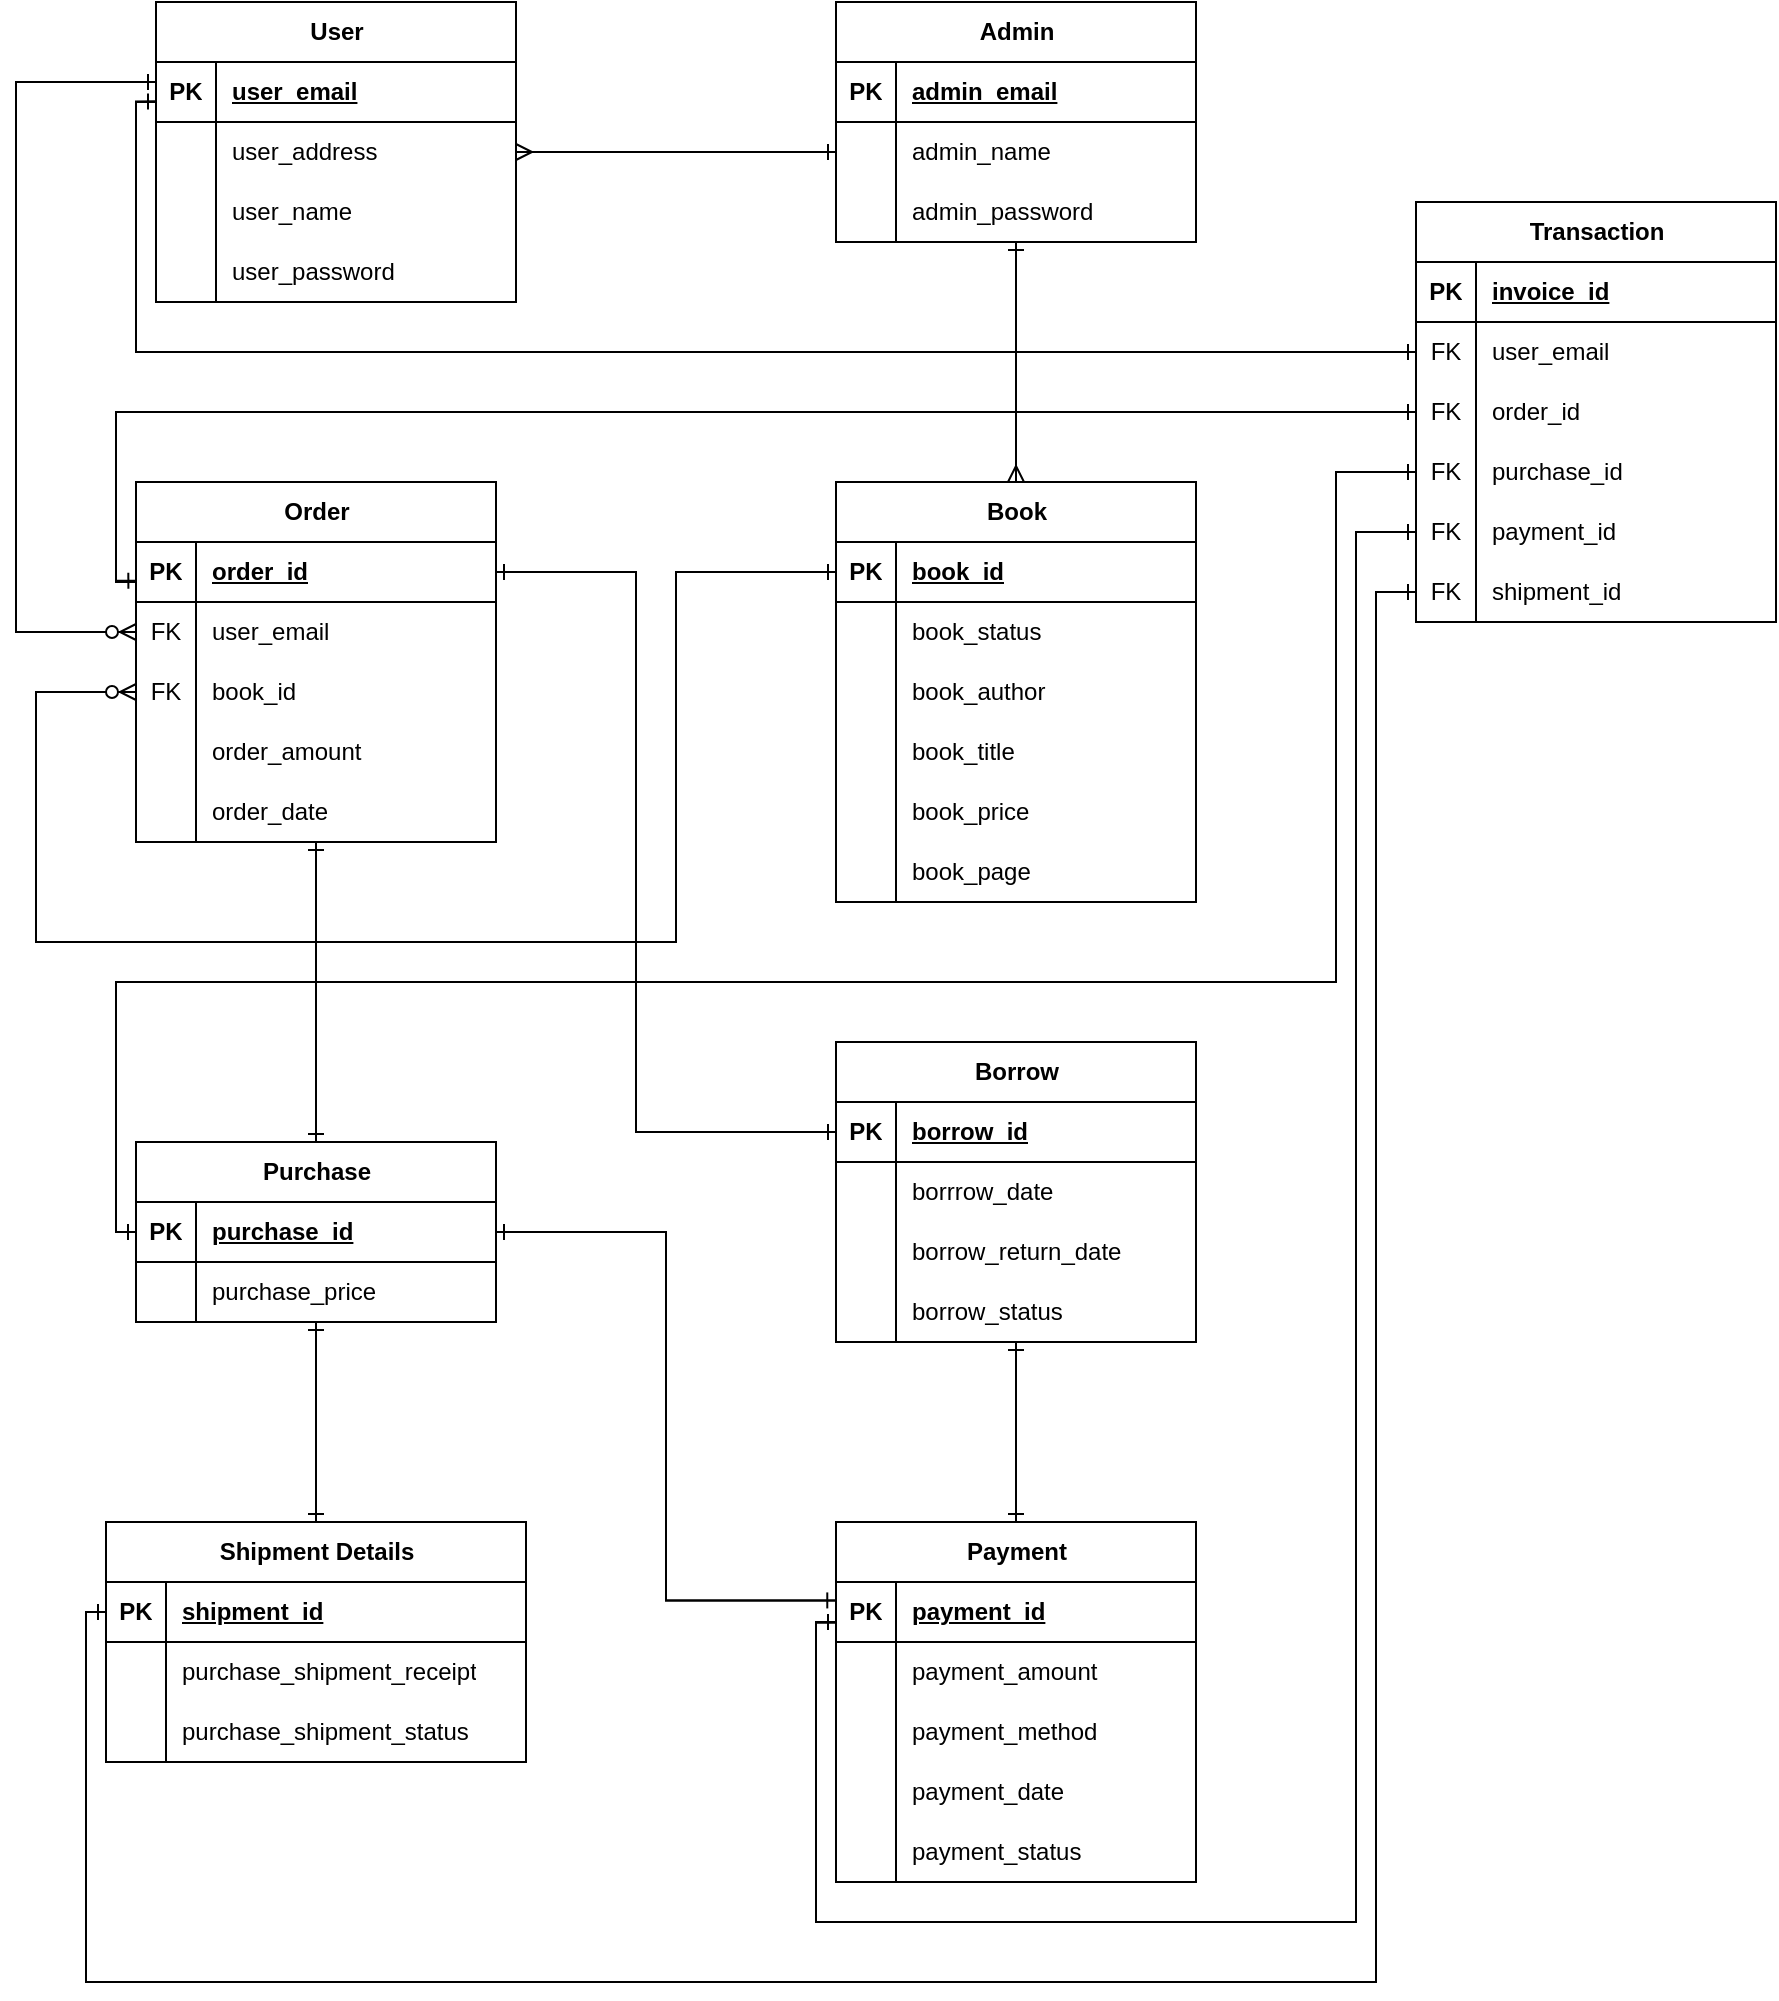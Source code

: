 <mxfile version="22.1.11" type="device">
  <diagram name="Page-1" id="1Ys3yh2zMrT36KSNalmh">
    <mxGraphModel dx="1436" dy="705" grid="1" gridSize="10" guides="1" tooltips="1" connect="1" arrows="1" fold="1" page="1" pageScale="1" pageWidth="850" pageHeight="1100" math="0" shadow="0">
      <root>
        <mxCell id="0" />
        <mxCell id="1" parent="0" />
        <mxCell id="0x90vAAncYY_ybUPlScQ-1" value="User" style="shape=table;startSize=30;container=1;collapsible=1;childLayout=tableLayout;fixedRows=1;rowLines=0;fontStyle=1;align=center;resizeLast=1;html=1;" parent="1" vertex="1">
          <mxGeometry x="180" y="40" width="180" height="150" as="geometry" />
        </mxCell>
        <mxCell id="0x90vAAncYY_ybUPlScQ-2" value="" style="shape=tableRow;horizontal=0;startSize=0;swimlaneHead=0;swimlaneBody=0;fillColor=none;collapsible=0;dropTarget=0;points=[[0,0.5],[1,0.5]];portConstraint=eastwest;top=0;left=0;right=0;bottom=1;" parent="0x90vAAncYY_ybUPlScQ-1" vertex="1">
          <mxGeometry y="30" width="180" height="30" as="geometry" />
        </mxCell>
        <mxCell id="0x90vAAncYY_ybUPlScQ-3" value="PK" style="shape=partialRectangle;connectable=0;fillColor=none;top=0;left=0;bottom=0;right=0;fontStyle=1;overflow=hidden;whiteSpace=wrap;html=1;" parent="0x90vAAncYY_ybUPlScQ-2" vertex="1">
          <mxGeometry width="30" height="30" as="geometry">
            <mxRectangle width="30" height="30" as="alternateBounds" />
          </mxGeometry>
        </mxCell>
        <mxCell id="0x90vAAncYY_ybUPlScQ-4" value="user_email" style="shape=partialRectangle;connectable=0;fillColor=none;top=0;left=0;bottom=0;right=0;align=left;spacingLeft=6;fontStyle=5;overflow=hidden;whiteSpace=wrap;html=1;" parent="0x90vAAncYY_ybUPlScQ-2" vertex="1">
          <mxGeometry x="30" width="150" height="30" as="geometry">
            <mxRectangle width="150" height="30" as="alternateBounds" />
          </mxGeometry>
        </mxCell>
        <mxCell id="0x90vAAncYY_ybUPlScQ-5" value="" style="shape=tableRow;horizontal=0;startSize=0;swimlaneHead=0;swimlaneBody=0;fillColor=none;collapsible=0;dropTarget=0;points=[[0,0.5],[1,0.5]];portConstraint=eastwest;top=0;left=0;right=0;bottom=0;" parent="0x90vAAncYY_ybUPlScQ-1" vertex="1">
          <mxGeometry y="60" width="180" height="30" as="geometry" />
        </mxCell>
        <mxCell id="0x90vAAncYY_ybUPlScQ-6" value="" style="shape=partialRectangle;connectable=0;fillColor=none;top=0;left=0;bottom=0;right=0;editable=1;overflow=hidden;whiteSpace=wrap;html=1;" parent="0x90vAAncYY_ybUPlScQ-5" vertex="1">
          <mxGeometry width="30" height="30" as="geometry">
            <mxRectangle width="30" height="30" as="alternateBounds" />
          </mxGeometry>
        </mxCell>
        <mxCell id="0x90vAAncYY_ybUPlScQ-7" value="user_address" style="shape=partialRectangle;connectable=0;fillColor=none;top=0;left=0;bottom=0;right=0;align=left;spacingLeft=6;overflow=hidden;whiteSpace=wrap;html=1;" parent="0x90vAAncYY_ybUPlScQ-5" vertex="1">
          <mxGeometry x="30" width="150" height="30" as="geometry">
            <mxRectangle width="150" height="30" as="alternateBounds" />
          </mxGeometry>
        </mxCell>
        <mxCell id="0x90vAAncYY_ybUPlScQ-8" value="" style="shape=tableRow;horizontal=0;startSize=0;swimlaneHead=0;swimlaneBody=0;fillColor=none;collapsible=0;dropTarget=0;points=[[0,0.5],[1,0.5]];portConstraint=eastwest;top=0;left=0;right=0;bottom=0;" parent="0x90vAAncYY_ybUPlScQ-1" vertex="1">
          <mxGeometry y="90" width="180" height="30" as="geometry" />
        </mxCell>
        <mxCell id="0x90vAAncYY_ybUPlScQ-9" value="" style="shape=partialRectangle;connectable=0;fillColor=none;top=0;left=0;bottom=0;right=0;editable=1;overflow=hidden;whiteSpace=wrap;html=1;" parent="0x90vAAncYY_ybUPlScQ-8" vertex="1">
          <mxGeometry width="30" height="30" as="geometry">
            <mxRectangle width="30" height="30" as="alternateBounds" />
          </mxGeometry>
        </mxCell>
        <mxCell id="0x90vAAncYY_ybUPlScQ-10" value="user_name" style="shape=partialRectangle;connectable=0;fillColor=none;top=0;left=0;bottom=0;right=0;align=left;spacingLeft=6;overflow=hidden;whiteSpace=wrap;html=1;" parent="0x90vAAncYY_ybUPlScQ-8" vertex="1">
          <mxGeometry x="30" width="150" height="30" as="geometry">
            <mxRectangle width="150" height="30" as="alternateBounds" />
          </mxGeometry>
        </mxCell>
        <mxCell id="0x90vAAncYY_ybUPlScQ-11" value="" style="shape=tableRow;horizontal=0;startSize=0;swimlaneHead=0;swimlaneBody=0;fillColor=none;collapsible=0;dropTarget=0;points=[[0,0.5],[1,0.5]];portConstraint=eastwest;top=0;left=0;right=0;bottom=0;" parent="0x90vAAncYY_ybUPlScQ-1" vertex="1">
          <mxGeometry y="120" width="180" height="30" as="geometry" />
        </mxCell>
        <mxCell id="0x90vAAncYY_ybUPlScQ-12" value="" style="shape=partialRectangle;connectable=0;fillColor=none;top=0;left=0;bottom=0;right=0;editable=1;overflow=hidden;whiteSpace=wrap;html=1;" parent="0x90vAAncYY_ybUPlScQ-11" vertex="1">
          <mxGeometry width="30" height="30" as="geometry">
            <mxRectangle width="30" height="30" as="alternateBounds" />
          </mxGeometry>
        </mxCell>
        <mxCell id="0x90vAAncYY_ybUPlScQ-13" value="user_password" style="shape=partialRectangle;connectable=0;fillColor=none;top=0;left=0;bottom=0;right=0;align=left;spacingLeft=6;overflow=hidden;whiteSpace=wrap;html=1;" parent="0x90vAAncYY_ybUPlScQ-11" vertex="1">
          <mxGeometry x="30" width="150" height="30" as="geometry">
            <mxRectangle width="150" height="30" as="alternateBounds" />
          </mxGeometry>
        </mxCell>
        <mxCell id="0x90vAAncYY_ybUPlScQ-14" value="Admin" style="shape=table;startSize=30;container=1;collapsible=1;childLayout=tableLayout;fixedRows=1;rowLines=0;fontStyle=1;align=center;resizeLast=1;html=1;" parent="1" vertex="1">
          <mxGeometry x="520" y="40" width="180" height="120" as="geometry" />
        </mxCell>
        <mxCell id="0x90vAAncYY_ybUPlScQ-15" value="" style="shape=tableRow;horizontal=0;startSize=0;swimlaneHead=0;swimlaneBody=0;fillColor=none;collapsible=0;dropTarget=0;points=[[0,0.5],[1,0.5]];portConstraint=eastwest;top=0;left=0;right=0;bottom=1;" parent="0x90vAAncYY_ybUPlScQ-14" vertex="1">
          <mxGeometry y="30" width="180" height="30" as="geometry" />
        </mxCell>
        <mxCell id="0x90vAAncYY_ybUPlScQ-16" value="PK" style="shape=partialRectangle;connectable=0;fillColor=none;top=0;left=0;bottom=0;right=0;fontStyle=1;overflow=hidden;whiteSpace=wrap;html=1;" parent="0x90vAAncYY_ybUPlScQ-15" vertex="1">
          <mxGeometry width="30" height="30" as="geometry">
            <mxRectangle width="30" height="30" as="alternateBounds" />
          </mxGeometry>
        </mxCell>
        <mxCell id="0x90vAAncYY_ybUPlScQ-17" value="admin_email" style="shape=partialRectangle;connectable=0;fillColor=none;top=0;left=0;bottom=0;right=0;align=left;spacingLeft=6;fontStyle=5;overflow=hidden;whiteSpace=wrap;html=1;" parent="0x90vAAncYY_ybUPlScQ-15" vertex="1">
          <mxGeometry x="30" width="150" height="30" as="geometry">
            <mxRectangle width="150" height="30" as="alternateBounds" />
          </mxGeometry>
        </mxCell>
        <mxCell id="0x90vAAncYY_ybUPlScQ-18" value="" style="shape=tableRow;horizontal=0;startSize=0;swimlaneHead=0;swimlaneBody=0;fillColor=none;collapsible=0;dropTarget=0;points=[[0,0.5],[1,0.5]];portConstraint=eastwest;top=0;left=0;right=0;bottom=0;" parent="0x90vAAncYY_ybUPlScQ-14" vertex="1">
          <mxGeometry y="60" width="180" height="30" as="geometry" />
        </mxCell>
        <mxCell id="0x90vAAncYY_ybUPlScQ-19" value="" style="shape=partialRectangle;connectable=0;fillColor=none;top=0;left=0;bottom=0;right=0;editable=1;overflow=hidden;whiteSpace=wrap;html=1;" parent="0x90vAAncYY_ybUPlScQ-18" vertex="1">
          <mxGeometry width="30" height="30" as="geometry">
            <mxRectangle width="30" height="30" as="alternateBounds" />
          </mxGeometry>
        </mxCell>
        <mxCell id="0x90vAAncYY_ybUPlScQ-20" value="admin_name" style="shape=partialRectangle;connectable=0;fillColor=none;top=0;left=0;bottom=0;right=0;align=left;spacingLeft=6;overflow=hidden;whiteSpace=wrap;html=1;" parent="0x90vAAncYY_ybUPlScQ-18" vertex="1">
          <mxGeometry x="30" width="150" height="30" as="geometry">
            <mxRectangle width="150" height="30" as="alternateBounds" />
          </mxGeometry>
        </mxCell>
        <mxCell id="0x90vAAncYY_ybUPlScQ-21" value="" style="shape=tableRow;horizontal=0;startSize=0;swimlaneHead=0;swimlaneBody=0;fillColor=none;collapsible=0;dropTarget=0;points=[[0,0.5],[1,0.5]];portConstraint=eastwest;top=0;left=0;right=0;bottom=0;" parent="0x90vAAncYY_ybUPlScQ-14" vertex="1">
          <mxGeometry y="90" width="180" height="30" as="geometry" />
        </mxCell>
        <mxCell id="0x90vAAncYY_ybUPlScQ-22" value="" style="shape=partialRectangle;connectable=0;fillColor=none;top=0;left=0;bottom=0;right=0;editable=1;overflow=hidden;whiteSpace=wrap;html=1;" parent="0x90vAAncYY_ybUPlScQ-21" vertex="1">
          <mxGeometry width="30" height="30" as="geometry">
            <mxRectangle width="30" height="30" as="alternateBounds" />
          </mxGeometry>
        </mxCell>
        <mxCell id="0x90vAAncYY_ybUPlScQ-23" value="admin_password" style="shape=partialRectangle;connectable=0;fillColor=none;top=0;left=0;bottom=0;right=0;align=left;spacingLeft=6;overflow=hidden;whiteSpace=wrap;html=1;" parent="0x90vAAncYY_ybUPlScQ-21" vertex="1">
          <mxGeometry x="30" width="150" height="30" as="geometry">
            <mxRectangle width="150" height="30" as="alternateBounds" />
          </mxGeometry>
        </mxCell>
        <mxCell id="0x90vAAncYY_ybUPlScQ-27" value="Order" style="shape=table;startSize=30;container=1;collapsible=1;childLayout=tableLayout;fixedRows=1;rowLines=0;fontStyle=1;align=center;resizeLast=1;html=1;" parent="1" vertex="1">
          <mxGeometry x="170" y="280" width="180" height="180" as="geometry" />
        </mxCell>
        <mxCell id="0x90vAAncYY_ybUPlScQ-28" value="" style="shape=tableRow;horizontal=0;startSize=0;swimlaneHead=0;swimlaneBody=0;fillColor=none;collapsible=0;dropTarget=0;points=[[0,0.5],[1,0.5]];portConstraint=eastwest;top=0;left=0;right=0;bottom=1;" parent="0x90vAAncYY_ybUPlScQ-27" vertex="1">
          <mxGeometry y="30" width="180" height="30" as="geometry" />
        </mxCell>
        <mxCell id="0x90vAAncYY_ybUPlScQ-29" value="PK" style="shape=partialRectangle;connectable=0;fillColor=none;top=0;left=0;bottom=0;right=0;fontStyle=1;overflow=hidden;whiteSpace=wrap;html=1;" parent="0x90vAAncYY_ybUPlScQ-28" vertex="1">
          <mxGeometry width="30" height="30" as="geometry">
            <mxRectangle width="30" height="30" as="alternateBounds" />
          </mxGeometry>
        </mxCell>
        <mxCell id="0x90vAAncYY_ybUPlScQ-30" value="order_id" style="shape=partialRectangle;connectable=0;fillColor=none;top=0;left=0;bottom=0;right=0;align=left;spacingLeft=6;fontStyle=5;overflow=hidden;whiteSpace=wrap;html=1;" parent="0x90vAAncYY_ybUPlScQ-28" vertex="1">
          <mxGeometry x="30" width="150" height="30" as="geometry">
            <mxRectangle width="150" height="30" as="alternateBounds" />
          </mxGeometry>
        </mxCell>
        <mxCell id="0x90vAAncYY_ybUPlScQ-31" value="" style="shape=tableRow;horizontal=0;startSize=0;swimlaneHead=0;swimlaneBody=0;fillColor=none;collapsible=0;dropTarget=0;points=[[0,0.5],[1,0.5]];portConstraint=eastwest;top=0;left=0;right=0;bottom=0;" parent="0x90vAAncYY_ybUPlScQ-27" vertex="1">
          <mxGeometry y="60" width="180" height="30" as="geometry" />
        </mxCell>
        <mxCell id="0x90vAAncYY_ybUPlScQ-32" value="FK" style="shape=partialRectangle;connectable=0;fillColor=none;top=0;left=0;bottom=0;right=0;editable=1;overflow=hidden;whiteSpace=wrap;html=1;" parent="0x90vAAncYY_ybUPlScQ-31" vertex="1">
          <mxGeometry width="30" height="30" as="geometry">
            <mxRectangle width="30" height="30" as="alternateBounds" />
          </mxGeometry>
        </mxCell>
        <mxCell id="0x90vAAncYY_ybUPlScQ-33" value="user_email" style="shape=partialRectangle;connectable=0;fillColor=none;top=0;left=0;bottom=0;right=0;align=left;spacingLeft=6;overflow=hidden;whiteSpace=wrap;html=1;" parent="0x90vAAncYY_ybUPlScQ-31" vertex="1">
          <mxGeometry x="30" width="150" height="30" as="geometry">
            <mxRectangle width="150" height="30" as="alternateBounds" />
          </mxGeometry>
        </mxCell>
        <mxCell id="0x90vAAncYY_ybUPlScQ-34" value="" style="shape=tableRow;horizontal=0;startSize=0;swimlaneHead=0;swimlaneBody=0;fillColor=none;collapsible=0;dropTarget=0;points=[[0,0.5],[1,0.5]];portConstraint=eastwest;top=0;left=0;right=0;bottom=0;" parent="0x90vAAncYY_ybUPlScQ-27" vertex="1">
          <mxGeometry y="90" width="180" height="30" as="geometry" />
        </mxCell>
        <mxCell id="0x90vAAncYY_ybUPlScQ-35" value="FK" style="shape=partialRectangle;connectable=0;fillColor=none;top=0;left=0;bottom=0;right=0;editable=1;overflow=hidden;whiteSpace=wrap;html=1;" parent="0x90vAAncYY_ybUPlScQ-34" vertex="1">
          <mxGeometry width="30" height="30" as="geometry">
            <mxRectangle width="30" height="30" as="alternateBounds" />
          </mxGeometry>
        </mxCell>
        <mxCell id="0x90vAAncYY_ybUPlScQ-36" value="book_id" style="shape=partialRectangle;connectable=0;fillColor=none;top=0;left=0;bottom=0;right=0;align=left;spacingLeft=6;overflow=hidden;whiteSpace=wrap;html=1;" parent="0x90vAAncYY_ybUPlScQ-34" vertex="1">
          <mxGeometry x="30" width="150" height="30" as="geometry">
            <mxRectangle width="150" height="30" as="alternateBounds" />
          </mxGeometry>
        </mxCell>
        <mxCell id="0x90vAAncYY_ybUPlScQ-37" value="" style="shape=tableRow;horizontal=0;startSize=0;swimlaneHead=0;swimlaneBody=0;fillColor=none;collapsible=0;dropTarget=0;points=[[0,0.5],[1,0.5]];portConstraint=eastwest;top=0;left=0;right=0;bottom=0;" parent="0x90vAAncYY_ybUPlScQ-27" vertex="1">
          <mxGeometry y="120" width="180" height="30" as="geometry" />
        </mxCell>
        <mxCell id="0x90vAAncYY_ybUPlScQ-38" value="" style="shape=partialRectangle;connectable=0;fillColor=none;top=0;left=0;bottom=0;right=0;editable=1;overflow=hidden;whiteSpace=wrap;html=1;" parent="0x90vAAncYY_ybUPlScQ-37" vertex="1">
          <mxGeometry width="30" height="30" as="geometry">
            <mxRectangle width="30" height="30" as="alternateBounds" />
          </mxGeometry>
        </mxCell>
        <mxCell id="0x90vAAncYY_ybUPlScQ-39" value="order_amount" style="shape=partialRectangle;connectable=0;fillColor=none;top=0;left=0;bottom=0;right=0;align=left;spacingLeft=6;overflow=hidden;whiteSpace=wrap;html=1;" parent="0x90vAAncYY_ybUPlScQ-37" vertex="1">
          <mxGeometry x="30" width="150" height="30" as="geometry">
            <mxRectangle width="150" height="30" as="alternateBounds" />
          </mxGeometry>
        </mxCell>
        <mxCell id="0x90vAAncYY_ybUPlScQ-111" value="" style="shape=tableRow;horizontal=0;startSize=0;swimlaneHead=0;swimlaneBody=0;fillColor=none;collapsible=0;dropTarget=0;points=[[0,0.5],[1,0.5]];portConstraint=eastwest;top=0;left=0;right=0;bottom=0;" parent="0x90vAAncYY_ybUPlScQ-27" vertex="1">
          <mxGeometry y="150" width="180" height="30" as="geometry" />
        </mxCell>
        <mxCell id="0x90vAAncYY_ybUPlScQ-112" value="" style="shape=partialRectangle;connectable=0;fillColor=none;top=0;left=0;bottom=0;right=0;editable=1;overflow=hidden;whiteSpace=wrap;html=1;" parent="0x90vAAncYY_ybUPlScQ-111" vertex="1">
          <mxGeometry width="30" height="30" as="geometry">
            <mxRectangle width="30" height="30" as="alternateBounds" />
          </mxGeometry>
        </mxCell>
        <mxCell id="0x90vAAncYY_ybUPlScQ-113" value="order_date" style="shape=partialRectangle;connectable=0;fillColor=none;top=0;left=0;bottom=0;right=0;align=left;spacingLeft=6;overflow=hidden;whiteSpace=wrap;html=1;" parent="0x90vAAncYY_ybUPlScQ-111" vertex="1">
          <mxGeometry x="30" width="150" height="30" as="geometry">
            <mxRectangle width="150" height="30" as="alternateBounds" />
          </mxGeometry>
        </mxCell>
        <mxCell id="0x90vAAncYY_ybUPlScQ-40" value="Book" style="shape=table;startSize=30;container=1;collapsible=1;childLayout=tableLayout;fixedRows=1;rowLines=0;fontStyle=1;align=center;resizeLast=1;html=1;" parent="1" vertex="1">
          <mxGeometry x="520" y="280" width="180" height="210" as="geometry" />
        </mxCell>
        <mxCell id="0x90vAAncYY_ybUPlScQ-41" value="" style="shape=tableRow;horizontal=0;startSize=0;swimlaneHead=0;swimlaneBody=0;fillColor=none;collapsible=0;dropTarget=0;points=[[0,0.5],[1,0.5]];portConstraint=eastwest;top=0;left=0;right=0;bottom=1;" parent="0x90vAAncYY_ybUPlScQ-40" vertex="1">
          <mxGeometry y="30" width="180" height="30" as="geometry" />
        </mxCell>
        <mxCell id="0x90vAAncYY_ybUPlScQ-42" value="PK" style="shape=partialRectangle;connectable=0;fillColor=none;top=0;left=0;bottom=0;right=0;fontStyle=1;overflow=hidden;whiteSpace=wrap;html=1;" parent="0x90vAAncYY_ybUPlScQ-41" vertex="1">
          <mxGeometry width="30" height="30" as="geometry">
            <mxRectangle width="30" height="30" as="alternateBounds" />
          </mxGeometry>
        </mxCell>
        <mxCell id="0x90vAAncYY_ybUPlScQ-43" value="book_id" style="shape=partialRectangle;connectable=0;fillColor=none;top=0;left=0;bottom=0;right=0;align=left;spacingLeft=6;fontStyle=5;overflow=hidden;whiteSpace=wrap;html=1;" parent="0x90vAAncYY_ybUPlScQ-41" vertex="1">
          <mxGeometry x="30" width="150" height="30" as="geometry">
            <mxRectangle width="150" height="30" as="alternateBounds" />
          </mxGeometry>
        </mxCell>
        <mxCell id="0x90vAAncYY_ybUPlScQ-44" value="" style="shape=tableRow;horizontal=0;startSize=0;swimlaneHead=0;swimlaneBody=0;fillColor=none;collapsible=0;dropTarget=0;points=[[0,0.5],[1,0.5]];portConstraint=eastwest;top=0;left=0;right=0;bottom=0;" parent="0x90vAAncYY_ybUPlScQ-40" vertex="1">
          <mxGeometry y="60" width="180" height="30" as="geometry" />
        </mxCell>
        <mxCell id="0x90vAAncYY_ybUPlScQ-45" value="" style="shape=partialRectangle;connectable=0;fillColor=none;top=0;left=0;bottom=0;right=0;editable=1;overflow=hidden;whiteSpace=wrap;html=1;" parent="0x90vAAncYY_ybUPlScQ-44" vertex="1">
          <mxGeometry width="30" height="30" as="geometry">
            <mxRectangle width="30" height="30" as="alternateBounds" />
          </mxGeometry>
        </mxCell>
        <mxCell id="0x90vAAncYY_ybUPlScQ-46" value="book_status" style="shape=partialRectangle;connectable=0;fillColor=none;top=0;left=0;bottom=0;right=0;align=left;spacingLeft=6;overflow=hidden;whiteSpace=wrap;html=1;" parent="0x90vAAncYY_ybUPlScQ-44" vertex="1">
          <mxGeometry x="30" width="150" height="30" as="geometry">
            <mxRectangle width="150" height="30" as="alternateBounds" />
          </mxGeometry>
        </mxCell>
        <mxCell id="0x90vAAncYY_ybUPlScQ-47" value="" style="shape=tableRow;horizontal=0;startSize=0;swimlaneHead=0;swimlaneBody=0;fillColor=none;collapsible=0;dropTarget=0;points=[[0,0.5],[1,0.5]];portConstraint=eastwest;top=0;left=0;right=0;bottom=0;" parent="0x90vAAncYY_ybUPlScQ-40" vertex="1">
          <mxGeometry y="90" width="180" height="30" as="geometry" />
        </mxCell>
        <mxCell id="0x90vAAncYY_ybUPlScQ-48" value="" style="shape=partialRectangle;connectable=0;fillColor=none;top=0;left=0;bottom=0;right=0;editable=1;overflow=hidden;whiteSpace=wrap;html=1;" parent="0x90vAAncYY_ybUPlScQ-47" vertex="1">
          <mxGeometry width="30" height="30" as="geometry">
            <mxRectangle width="30" height="30" as="alternateBounds" />
          </mxGeometry>
        </mxCell>
        <mxCell id="0x90vAAncYY_ybUPlScQ-49" value="book_author" style="shape=partialRectangle;connectable=0;fillColor=none;top=0;left=0;bottom=0;right=0;align=left;spacingLeft=6;overflow=hidden;whiteSpace=wrap;html=1;" parent="0x90vAAncYY_ybUPlScQ-47" vertex="1">
          <mxGeometry x="30" width="150" height="30" as="geometry">
            <mxRectangle width="150" height="30" as="alternateBounds" />
          </mxGeometry>
        </mxCell>
        <mxCell id="0x90vAAncYY_ybUPlScQ-50" value="" style="shape=tableRow;horizontal=0;startSize=0;swimlaneHead=0;swimlaneBody=0;fillColor=none;collapsible=0;dropTarget=0;points=[[0,0.5],[1,0.5]];portConstraint=eastwest;top=0;left=0;right=0;bottom=0;" parent="0x90vAAncYY_ybUPlScQ-40" vertex="1">
          <mxGeometry y="120" width="180" height="30" as="geometry" />
        </mxCell>
        <mxCell id="0x90vAAncYY_ybUPlScQ-51" value="" style="shape=partialRectangle;connectable=0;fillColor=none;top=0;left=0;bottom=0;right=0;editable=1;overflow=hidden;whiteSpace=wrap;html=1;" parent="0x90vAAncYY_ybUPlScQ-50" vertex="1">
          <mxGeometry width="30" height="30" as="geometry">
            <mxRectangle width="30" height="30" as="alternateBounds" />
          </mxGeometry>
        </mxCell>
        <mxCell id="0x90vAAncYY_ybUPlScQ-52" value="book_title" style="shape=partialRectangle;connectable=0;fillColor=none;top=0;left=0;bottom=0;right=0;align=left;spacingLeft=6;overflow=hidden;whiteSpace=wrap;html=1;" parent="0x90vAAncYY_ybUPlScQ-50" vertex="1">
          <mxGeometry x="30" width="150" height="30" as="geometry">
            <mxRectangle width="150" height="30" as="alternateBounds" />
          </mxGeometry>
        </mxCell>
        <mxCell id="0x90vAAncYY_ybUPlScQ-114" value="" style="shape=tableRow;horizontal=0;startSize=0;swimlaneHead=0;swimlaneBody=0;fillColor=none;collapsible=0;dropTarget=0;points=[[0,0.5],[1,0.5]];portConstraint=eastwest;top=0;left=0;right=0;bottom=0;" parent="0x90vAAncYY_ybUPlScQ-40" vertex="1">
          <mxGeometry y="150" width="180" height="30" as="geometry" />
        </mxCell>
        <mxCell id="0x90vAAncYY_ybUPlScQ-115" value="" style="shape=partialRectangle;connectable=0;fillColor=none;top=0;left=0;bottom=0;right=0;editable=1;overflow=hidden;whiteSpace=wrap;html=1;" parent="0x90vAAncYY_ybUPlScQ-114" vertex="1">
          <mxGeometry width="30" height="30" as="geometry">
            <mxRectangle width="30" height="30" as="alternateBounds" />
          </mxGeometry>
        </mxCell>
        <mxCell id="0x90vAAncYY_ybUPlScQ-116" value="book_price" style="shape=partialRectangle;connectable=0;fillColor=none;top=0;left=0;bottom=0;right=0;align=left;spacingLeft=6;overflow=hidden;whiteSpace=wrap;html=1;" parent="0x90vAAncYY_ybUPlScQ-114" vertex="1">
          <mxGeometry x="30" width="150" height="30" as="geometry">
            <mxRectangle width="150" height="30" as="alternateBounds" />
          </mxGeometry>
        </mxCell>
        <mxCell id="0x90vAAncYY_ybUPlScQ-117" value="" style="shape=tableRow;horizontal=0;startSize=0;swimlaneHead=0;swimlaneBody=0;fillColor=none;collapsible=0;dropTarget=0;points=[[0,0.5],[1,0.5]];portConstraint=eastwest;top=0;left=0;right=0;bottom=0;" parent="0x90vAAncYY_ybUPlScQ-40" vertex="1">
          <mxGeometry y="180" width="180" height="30" as="geometry" />
        </mxCell>
        <mxCell id="0x90vAAncYY_ybUPlScQ-118" value="" style="shape=partialRectangle;connectable=0;fillColor=none;top=0;left=0;bottom=0;right=0;editable=1;overflow=hidden;whiteSpace=wrap;html=1;" parent="0x90vAAncYY_ybUPlScQ-117" vertex="1">
          <mxGeometry width="30" height="30" as="geometry">
            <mxRectangle width="30" height="30" as="alternateBounds" />
          </mxGeometry>
        </mxCell>
        <mxCell id="0x90vAAncYY_ybUPlScQ-119" value="book_page" style="shape=partialRectangle;connectable=0;fillColor=none;top=0;left=0;bottom=0;right=0;align=left;spacingLeft=6;overflow=hidden;whiteSpace=wrap;html=1;" parent="0x90vAAncYY_ybUPlScQ-117" vertex="1">
          <mxGeometry x="30" width="150" height="30" as="geometry">
            <mxRectangle width="150" height="30" as="alternateBounds" />
          </mxGeometry>
        </mxCell>
        <mxCell id="0x90vAAncYY_ybUPlScQ-53" value="Purchase" style="shape=table;startSize=30;container=1;collapsible=1;childLayout=tableLayout;fixedRows=1;rowLines=0;fontStyle=1;align=center;resizeLast=1;html=1;" parent="1" vertex="1">
          <mxGeometry x="170" y="610" width="180" height="90" as="geometry" />
        </mxCell>
        <mxCell id="0x90vAAncYY_ybUPlScQ-54" value="" style="shape=tableRow;horizontal=0;startSize=0;swimlaneHead=0;swimlaneBody=0;fillColor=none;collapsible=0;dropTarget=0;points=[[0,0.5],[1,0.5]];portConstraint=eastwest;top=0;left=0;right=0;bottom=1;" parent="0x90vAAncYY_ybUPlScQ-53" vertex="1">
          <mxGeometry y="30" width="180" height="30" as="geometry" />
        </mxCell>
        <mxCell id="0x90vAAncYY_ybUPlScQ-55" value="PK" style="shape=partialRectangle;connectable=0;fillColor=none;top=0;left=0;bottom=0;right=0;fontStyle=1;overflow=hidden;whiteSpace=wrap;html=1;" parent="0x90vAAncYY_ybUPlScQ-54" vertex="1">
          <mxGeometry width="30" height="30" as="geometry">
            <mxRectangle width="30" height="30" as="alternateBounds" />
          </mxGeometry>
        </mxCell>
        <mxCell id="0x90vAAncYY_ybUPlScQ-56" value="purchase_id" style="shape=partialRectangle;connectable=0;fillColor=none;top=0;left=0;bottom=0;right=0;align=left;spacingLeft=6;fontStyle=5;overflow=hidden;whiteSpace=wrap;html=1;" parent="0x90vAAncYY_ybUPlScQ-54" vertex="1">
          <mxGeometry x="30" width="150" height="30" as="geometry">
            <mxRectangle width="150" height="30" as="alternateBounds" />
          </mxGeometry>
        </mxCell>
        <mxCell id="0x90vAAncYY_ybUPlScQ-57" value="" style="shape=tableRow;horizontal=0;startSize=0;swimlaneHead=0;swimlaneBody=0;fillColor=none;collapsible=0;dropTarget=0;points=[[0,0.5],[1,0.5]];portConstraint=eastwest;top=0;left=0;right=0;bottom=0;" parent="0x90vAAncYY_ybUPlScQ-53" vertex="1">
          <mxGeometry y="60" width="180" height="30" as="geometry" />
        </mxCell>
        <mxCell id="0x90vAAncYY_ybUPlScQ-58" value="" style="shape=partialRectangle;connectable=0;fillColor=none;top=0;left=0;bottom=0;right=0;editable=1;overflow=hidden;whiteSpace=wrap;html=1;" parent="0x90vAAncYY_ybUPlScQ-57" vertex="1">
          <mxGeometry width="30" height="30" as="geometry">
            <mxRectangle width="30" height="30" as="alternateBounds" />
          </mxGeometry>
        </mxCell>
        <mxCell id="0x90vAAncYY_ybUPlScQ-59" value="purchase_price" style="shape=partialRectangle;connectable=0;fillColor=none;top=0;left=0;bottom=0;right=0;align=left;spacingLeft=6;overflow=hidden;whiteSpace=wrap;html=1;" parent="0x90vAAncYY_ybUPlScQ-57" vertex="1">
          <mxGeometry x="30" width="150" height="30" as="geometry">
            <mxRectangle width="150" height="30" as="alternateBounds" />
          </mxGeometry>
        </mxCell>
        <mxCell id="0x90vAAncYY_ybUPlScQ-66" value="Borrow" style="shape=table;startSize=30;container=1;collapsible=1;childLayout=tableLayout;fixedRows=1;rowLines=0;fontStyle=1;align=center;resizeLast=1;html=1;" parent="1" vertex="1">
          <mxGeometry x="520" y="560" width="180" height="150" as="geometry" />
        </mxCell>
        <mxCell id="0x90vAAncYY_ybUPlScQ-67" value="" style="shape=tableRow;horizontal=0;startSize=0;swimlaneHead=0;swimlaneBody=0;fillColor=none;collapsible=0;dropTarget=0;points=[[0,0.5],[1,0.5]];portConstraint=eastwest;top=0;left=0;right=0;bottom=1;" parent="0x90vAAncYY_ybUPlScQ-66" vertex="1">
          <mxGeometry y="30" width="180" height="30" as="geometry" />
        </mxCell>
        <mxCell id="0x90vAAncYY_ybUPlScQ-68" value="PK" style="shape=partialRectangle;connectable=0;fillColor=none;top=0;left=0;bottom=0;right=0;fontStyle=1;overflow=hidden;whiteSpace=wrap;html=1;" parent="0x90vAAncYY_ybUPlScQ-67" vertex="1">
          <mxGeometry width="30" height="30" as="geometry">
            <mxRectangle width="30" height="30" as="alternateBounds" />
          </mxGeometry>
        </mxCell>
        <mxCell id="0x90vAAncYY_ybUPlScQ-69" value="borrow_id" style="shape=partialRectangle;connectable=0;fillColor=none;top=0;left=0;bottom=0;right=0;align=left;spacingLeft=6;fontStyle=5;overflow=hidden;whiteSpace=wrap;html=1;" parent="0x90vAAncYY_ybUPlScQ-67" vertex="1">
          <mxGeometry x="30" width="150" height="30" as="geometry">
            <mxRectangle width="150" height="30" as="alternateBounds" />
          </mxGeometry>
        </mxCell>
        <mxCell id="0x90vAAncYY_ybUPlScQ-70" value="" style="shape=tableRow;horizontal=0;startSize=0;swimlaneHead=0;swimlaneBody=0;fillColor=none;collapsible=0;dropTarget=0;points=[[0,0.5],[1,0.5]];portConstraint=eastwest;top=0;left=0;right=0;bottom=0;" parent="0x90vAAncYY_ybUPlScQ-66" vertex="1">
          <mxGeometry y="60" width="180" height="30" as="geometry" />
        </mxCell>
        <mxCell id="0x90vAAncYY_ybUPlScQ-71" value="" style="shape=partialRectangle;connectable=0;fillColor=none;top=0;left=0;bottom=0;right=0;editable=1;overflow=hidden;whiteSpace=wrap;html=1;" parent="0x90vAAncYY_ybUPlScQ-70" vertex="1">
          <mxGeometry width="30" height="30" as="geometry">
            <mxRectangle width="30" height="30" as="alternateBounds" />
          </mxGeometry>
        </mxCell>
        <mxCell id="0x90vAAncYY_ybUPlScQ-72" value="borrrow_date" style="shape=partialRectangle;connectable=0;fillColor=none;top=0;left=0;bottom=0;right=0;align=left;spacingLeft=6;overflow=hidden;whiteSpace=wrap;html=1;" parent="0x90vAAncYY_ybUPlScQ-70" vertex="1">
          <mxGeometry x="30" width="150" height="30" as="geometry">
            <mxRectangle width="150" height="30" as="alternateBounds" />
          </mxGeometry>
        </mxCell>
        <mxCell id="0x90vAAncYY_ybUPlScQ-73" value="" style="shape=tableRow;horizontal=0;startSize=0;swimlaneHead=0;swimlaneBody=0;fillColor=none;collapsible=0;dropTarget=0;points=[[0,0.5],[1,0.5]];portConstraint=eastwest;top=0;left=0;right=0;bottom=0;" parent="0x90vAAncYY_ybUPlScQ-66" vertex="1">
          <mxGeometry y="90" width="180" height="30" as="geometry" />
        </mxCell>
        <mxCell id="0x90vAAncYY_ybUPlScQ-74" value="" style="shape=partialRectangle;connectable=0;fillColor=none;top=0;left=0;bottom=0;right=0;editable=1;overflow=hidden;whiteSpace=wrap;html=1;" parent="0x90vAAncYY_ybUPlScQ-73" vertex="1">
          <mxGeometry width="30" height="30" as="geometry">
            <mxRectangle width="30" height="30" as="alternateBounds" />
          </mxGeometry>
        </mxCell>
        <mxCell id="0x90vAAncYY_ybUPlScQ-75" value="borrow_return_date" style="shape=partialRectangle;connectable=0;fillColor=none;top=0;left=0;bottom=0;right=0;align=left;spacingLeft=6;overflow=hidden;whiteSpace=wrap;html=1;" parent="0x90vAAncYY_ybUPlScQ-73" vertex="1">
          <mxGeometry x="30" width="150" height="30" as="geometry">
            <mxRectangle width="150" height="30" as="alternateBounds" />
          </mxGeometry>
        </mxCell>
        <mxCell id="0x90vAAncYY_ybUPlScQ-76" value="" style="shape=tableRow;horizontal=0;startSize=0;swimlaneHead=0;swimlaneBody=0;fillColor=none;collapsible=0;dropTarget=0;points=[[0,0.5],[1,0.5]];portConstraint=eastwest;top=0;left=0;right=0;bottom=0;" parent="0x90vAAncYY_ybUPlScQ-66" vertex="1">
          <mxGeometry y="120" width="180" height="30" as="geometry" />
        </mxCell>
        <mxCell id="0x90vAAncYY_ybUPlScQ-77" value="" style="shape=partialRectangle;connectable=0;fillColor=none;top=0;left=0;bottom=0;right=0;editable=1;overflow=hidden;whiteSpace=wrap;html=1;" parent="0x90vAAncYY_ybUPlScQ-76" vertex="1">
          <mxGeometry width="30" height="30" as="geometry">
            <mxRectangle width="30" height="30" as="alternateBounds" />
          </mxGeometry>
        </mxCell>
        <mxCell id="0x90vAAncYY_ybUPlScQ-78" value="borrow_status" style="shape=partialRectangle;connectable=0;fillColor=none;top=0;left=0;bottom=0;right=0;align=left;spacingLeft=6;overflow=hidden;whiteSpace=wrap;html=1;" parent="0x90vAAncYY_ybUPlScQ-76" vertex="1">
          <mxGeometry x="30" width="150" height="30" as="geometry">
            <mxRectangle width="150" height="30" as="alternateBounds" />
          </mxGeometry>
        </mxCell>
        <mxCell id="0x90vAAncYY_ybUPlScQ-79" value="Shipment Details" style="shape=table;startSize=30;container=1;collapsible=1;childLayout=tableLayout;fixedRows=1;rowLines=0;fontStyle=1;align=center;resizeLast=1;html=1;" parent="1" vertex="1">
          <mxGeometry x="155" y="800" width="210" height="120" as="geometry" />
        </mxCell>
        <mxCell id="0x90vAAncYY_ybUPlScQ-80" value="" style="shape=tableRow;horizontal=0;startSize=0;swimlaneHead=0;swimlaneBody=0;fillColor=none;collapsible=0;dropTarget=0;points=[[0,0.5],[1,0.5]];portConstraint=eastwest;top=0;left=0;right=0;bottom=1;" parent="0x90vAAncYY_ybUPlScQ-79" vertex="1">
          <mxGeometry y="30" width="210" height="30" as="geometry" />
        </mxCell>
        <mxCell id="0x90vAAncYY_ybUPlScQ-81" value="PK" style="shape=partialRectangle;connectable=0;fillColor=none;top=0;left=0;bottom=0;right=0;fontStyle=1;overflow=hidden;whiteSpace=wrap;html=1;" parent="0x90vAAncYY_ybUPlScQ-80" vertex="1">
          <mxGeometry width="30" height="30" as="geometry">
            <mxRectangle width="30" height="30" as="alternateBounds" />
          </mxGeometry>
        </mxCell>
        <mxCell id="0x90vAAncYY_ybUPlScQ-82" value="shipment_id" style="shape=partialRectangle;connectable=0;fillColor=none;top=0;left=0;bottom=0;right=0;align=left;spacingLeft=6;fontStyle=5;overflow=hidden;whiteSpace=wrap;html=1;" parent="0x90vAAncYY_ybUPlScQ-80" vertex="1">
          <mxGeometry x="30" width="180" height="30" as="geometry">
            <mxRectangle width="180" height="30" as="alternateBounds" />
          </mxGeometry>
        </mxCell>
        <mxCell id="0x90vAAncYY_ybUPlScQ-83" value="" style="shape=tableRow;horizontal=0;startSize=0;swimlaneHead=0;swimlaneBody=0;fillColor=none;collapsible=0;dropTarget=0;points=[[0,0.5],[1,0.5]];portConstraint=eastwest;top=0;left=0;right=0;bottom=0;" parent="0x90vAAncYY_ybUPlScQ-79" vertex="1">
          <mxGeometry y="60" width="210" height="30" as="geometry" />
        </mxCell>
        <mxCell id="0x90vAAncYY_ybUPlScQ-84" value="" style="shape=partialRectangle;connectable=0;fillColor=none;top=0;left=0;bottom=0;right=0;editable=1;overflow=hidden;whiteSpace=wrap;html=1;" parent="0x90vAAncYY_ybUPlScQ-83" vertex="1">
          <mxGeometry width="30" height="30" as="geometry">
            <mxRectangle width="30" height="30" as="alternateBounds" />
          </mxGeometry>
        </mxCell>
        <mxCell id="0x90vAAncYY_ybUPlScQ-85" value="purchase_shipment_receipt" style="shape=partialRectangle;connectable=0;fillColor=none;top=0;left=0;bottom=0;right=0;align=left;spacingLeft=6;overflow=hidden;whiteSpace=wrap;html=1;" parent="0x90vAAncYY_ybUPlScQ-83" vertex="1">
          <mxGeometry x="30" width="180" height="30" as="geometry">
            <mxRectangle width="180" height="30" as="alternateBounds" />
          </mxGeometry>
        </mxCell>
        <mxCell id="0x90vAAncYY_ybUPlScQ-86" value="" style="shape=tableRow;horizontal=0;startSize=0;swimlaneHead=0;swimlaneBody=0;fillColor=none;collapsible=0;dropTarget=0;points=[[0,0.5],[1,0.5]];portConstraint=eastwest;top=0;left=0;right=0;bottom=0;" parent="0x90vAAncYY_ybUPlScQ-79" vertex="1">
          <mxGeometry y="90" width="210" height="30" as="geometry" />
        </mxCell>
        <mxCell id="0x90vAAncYY_ybUPlScQ-87" value="" style="shape=partialRectangle;connectable=0;fillColor=none;top=0;left=0;bottom=0;right=0;editable=1;overflow=hidden;whiteSpace=wrap;html=1;" parent="0x90vAAncYY_ybUPlScQ-86" vertex="1">
          <mxGeometry width="30" height="30" as="geometry">
            <mxRectangle width="30" height="30" as="alternateBounds" />
          </mxGeometry>
        </mxCell>
        <mxCell id="0x90vAAncYY_ybUPlScQ-88" value="purchase_shipment_status" style="shape=partialRectangle;connectable=0;fillColor=none;top=0;left=0;bottom=0;right=0;align=left;spacingLeft=6;overflow=hidden;whiteSpace=wrap;html=1;" parent="0x90vAAncYY_ybUPlScQ-86" vertex="1">
          <mxGeometry x="30" width="180" height="30" as="geometry">
            <mxRectangle width="180" height="30" as="alternateBounds" />
          </mxGeometry>
        </mxCell>
        <mxCell id="0x90vAAncYY_ybUPlScQ-92" value="Payment" style="shape=table;startSize=30;container=1;collapsible=1;childLayout=tableLayout;fixedRows=1;rowLines=0;fontStyle=1;align=center;resizeLast=1;html=1;" parent="1" vertex="1">
          <mxGeometry x="520" y="800" width="180" height="180" as="geometry" />
        </mxCell>
        <mxCell id="0x90vAAncYY_ybUPlScQ-93" value="" style="shape=tableRow;horizontal=0;startSize=0;swimlaneHead=0;swimlaneBody=0;fillColor=none;collapsible=0;dropTarget=0;points=[[0,0.5],[1,0.5]];portConstraint=eastwest;top=0;left=0;right=0;bottom=1;" parent="0x90vAAncYY_ybUPlScQ-92" vertex="1">
          <mxGeometry y="30" width="180" height="30" as="geometry" />
        </mxCell>
        <mxCell id="0x90vAAncYY_ybUPlScQ-94" value="PK" style="shape=partialRectangle;connectable=0;fillColor=none;top=0;left=0;bottom=0;right=0;fontStyle=1;overflow=hidden;whiteSpace=wrap;html=1;" parent="0x90vAAncYY_ybUPlScQ-93" vertex="1">
          <mxGeometry width="30" height="30" as="geometry">
            <mxRectangle width="30" height="30" as="alternateBounds" />
          </mxGeometry>
        </mxCell>
        <mxCell id="0x90vAAncYY_ybUPlScQ-95" value="payment_id" style="shape=partialRectangle;connectable=0;fillColor=none;top=0;left=0;bottom=0;right=0;align=left;spacingLeft=6;fontStyle=5;overflow=hidden;whiteSpace=wrap;html=1;" parent="0x90vAAncYY_ybUPlScQ-93" vertex="1">
          <mxGeometry x="30" width="150" height="30" as="geometry">
            <mxRectangle width="150" height="30" as="alternateBounds" />
          </mxGeometry>
        </mxCell>
        <mxCell id="0x90vAAncYY_ybUPlScQ-96" value="" style="shape=tableRow;horizontal=0;startSize=0;swimlaneHead=0;swimlaneBody=0;fillColor=none;collapsible=0;dropTarget=0;points=[[0,0.5],[1,0.5]];portConstraint=eastwest;top=0;left=0;right=0;bottom=0;" parent="0x90vAAncYY_ybUPlScQ-92" vertex="1">
          <mxGeometry y="60" width="180" height="30" as="geometry" />
        </mxCell>
        <mxCell id="0x90vAAncYY_ybUPlScQ-97" value="" style="shape=partialRectangle;connectable=0;fillColor=none;top=0;left=0;bottom=0;right=0;editable=1;overflow=hidden;whiteSpace=wrap;html=1;" parent="0x90vAAncYY_ybUPlScQ-96" vertex="1">
          <mxGeometry width="30" height="30" as="geometry">
            <mxRectangle width="30" height="30" as="alternateBounds" />
          </mxGeometry>
        </mxCell>
        <mxCell id="0x90vAAncYY_ybUPlScQ-98" value="payment_amount" style="shape=partialRectangle;connectable=0;fillColor=none;top=0;left=0;bottom=0;right=0;align=left;spacingLeft=6;overflow=hidden;whiteSpace=wrap;html=1;" parent="0x90vAAncYY_ybUPlScQ-96" vertex="1">
          <mxGeometry x="30" width="150" height="30" as="geometry">
            <mxRectangle width="150" height="30" as="alternateBounds" />
          </mxGeometry>
        </mxCell>
        <mxCell id="0x90vAAncYY_ybUPlScQ-99" value="" style="shape=tableRow;horizontal=0;startSize=0;swimlaneHead=0;swimlaneBody=0;fillColor=none;collapsible=0;dropTarget=0;points=[[0,0.5],[1,0.5]];portConstraint=eastwest;top=0;left=0;right=0;bottom=0;" parent="0x90vAAncYY_ybUPlScQ-92" vertex="1">
          <mxGeometry y="90" width="180" height="30" as="geometry" />
        </mxCell>
        <mxCell id="0x90vAAncYY_ybUPlScQ-100" value="" style="shape=partialRectangle;connectable=0;fillColor=none;top=0;left=0;bottom=0;right=0;editable=1;overflow=hidden;whiteSpace=wrap;html=1;" parent="0x90vAAncYY_ybUPlScQ-99" vertex="1">
          <mxGeometry width="30" height="30" as="geometry">
            <mxRectangle width="30" height="30" as="alternateBounds" />
          </mxGeometry>
        </mxCell>
        <mxCell id="0x90vAAncYY_ybUPlScQ-101" value="payment_method" style="shape=partialRectangle;connectable=0;fillColor=none;top=0;left=0;bottom=0;right=0;align=left;spacingLeft=6;overflow=hidden;whiteSpace=wrap;html=1;" parent="0x90vAAncYY_ybUPlScQ-99" vertex="1">
          <mxGeometry x="30" width="150" height="30" as="geometry">
            <mxRectangle width="150" height="30" as="alternateBounds" />
          </mxGeometry>
        </mxCell>
        <mxCell id="0x90vAAncYY_ybUPlScQ-102" value="" style="shape=tableRow;horizontal=0;startSize=0;swimlaneHead=0;swimlaneBody=0;fillColor=none;collapsible=0;dropTarget=0;points=[[0,0.5],[1,0.5]];portConstraint=eastwest;top=0;left=0;right=0;bottom=0;" parent="0x90vAAncYY_ybUPlScQ-92" vertex="1">
          <mxGeometry y="120" width="180" height="30" as="geometry" />
        </mxCell>
        <mxCell id="0x90vAAncYY_ybUPlScQ-103" value="" style="shape=partialRectangle;connectable=0;fillColor=none;top=0;left=0;bottom=0;right=0;editable=1;overflow=hidden;whiteSpace=wrap;html=1;" parent="0x90vAAncYY_ybUPlScQ-102" vertex="1">
          <mxGeometry width="30" height="30" as="geometry">
            <mxRectangle width="30" height="30" as="alternateBounds" />
          </mxGeometry>
        </mxCell>
        <mxCell id="0x90vAAncYY_ybUPlScQ-104" value="payment_date" style="shape=partialRectangle;connectable=0;fillColor=none;top=0;left=0;bottom=0;right=0;align=left;spacingLeft=6;overflow=hidden;whiteSpace=wrap;html=1;" parent="0x90vAAncYY_ybUPlScQ-102" vertex="1">
          <mxGeometry x="30" width="150" height="30" as="geometry">
            <mxRectangle width="150" height="30" as="alternateBounds" />
          </mxGeometry>
        </mxCell>
        <mxCell id="0x90vAAncYY_ybUPlScQ-120" value="" style="shape=tableRow;horizontal=0;startSize=0;swimlaneHead=0;swimlaneBody=0;fillColor=none;collapsible=0;dropTarget=0;points=[[0,0.5],[1,0.5]];portConstraint=eastwest;top=0;left=0;right=0;bottom=0;" parent="0x90vAAncYY_ybUPlScQ-92" vertex="1">
          <mxGeometry y="150" width="180" height="30" as="geometry" />
        </mxCell>
        <mxCell id="0x90vAAncYY_ybUPlScQ-121" value="" style="shape=partialRectangle;connectable=0;fillColor=none;top=0;left=0;bottom=0;right=0;editable=1;overflow=hidden;whiteSpace=wrap;html=1;" parent="0x90vAAncYY_ybUPlScQ-120" vertex="1">
          <mxGeometry width="30" height="30" as="geometry">
            <mxRectangle width="30" height="30" as="alternateBounds" />
          </mxGeometry>
        </mxCell>
        <mxCell id="0x90vAAncYY_ybUPlScQ-122" value="payment_status" style="shape=partialRectangle;connectable=0;fillColor=none;top=0;left=0;bottom=0;right=0;align=left;spacingLeft=6;overflow=hidden;whiteSpace=wrap;html=1;" parent="0x90vAAncYY_ybUPlScQ-120" vertex="1">
          <mxGeometry x="30" width="150" height="30" as="geometry">
            <mxRectangle width="150" height="30" as="alternateBounds" />
          </mxGeometry>
        </mxCell>
        <mxCell id="0x90vAAncYY_ybUPlScQ-124" value="" style="edgeStyle=orthogonalEdgeStyle;fontSize=12;html=1;endArrow=ERone;endFill=1;rounded=0;" parent="1" source="0x90vAAncYY_ybUPlScQ-34" target="0x90vAAncYY_ybUPlScQ-41" edge="1">
          <mxGeometry width="100" height="100" relative="1" as="geometry">
            <mxPoint x="110" y="370" as="sourcePoint" />
            <mxPoint x="560" y="325" as="targetPoint" />
            <Array as="points">
              <mxPoint x="120" y="385" />
              <mxPoint x="120" y="510" />
              <mxPoint x="440" y="510" />
              <mxPoint x="440" y="325" />
            </Array>
          </mxGeometry>
        </mxCell>
        <mxCell id="0x90vAAncYY_ybUPlScQ-131" value="" style="fontSize=12;html=1;endArrow=ERone;endFill=1;rounded=0;entryX=0;entryY=0.5;entryDx=0;entryDy=0;exitX=1;exitY=0.5;exitDx=0;exitDy=0;" parent="1" source="0x90vAAncYY_ybUPlScQ-5" target="0x90vAAncYY_ybUPlScQ-18" edge="1">
          <mxGeometry width="100" height="100" relative="1" as="geometry">
            <mxPoint x="410" y="180" as="sourcePoint" />
            <mxPoint x="510" y="80" as="targetPoint" />
          </mxGeometry>
        </mxCell>
        <mxCell id="0x90vAAncYY_ybUPlScQ-132" value="" style="fontSize=12;html=1;endArrow=ERmany;rounded=0;entryX=1;entryY=0.5;entryDx=0;entryDy=0;" parent="1" source="0x90vAAncYY_ybUPlScQ-18" target="0x90vAAncYY_ybUPlScQ-5" edge="1">
          <mxGeometry width="100" height="100" relative="1" as="geometry">
            <mxPoint x="560" y="115" as="sourcePoint" />
            <mxPoint x="470" y="160" as="targetPoint" />
          </mxGeometry>
        </mxCell>
        <mxCell id="0x90vAAncYY_ybUPlScQ-133" value="" style="edgeStyle=orthogonalEdgeStyle;fontSize=12;html=1;endArrow=ERone;endFill=1;rounded=0;" parent="1" source="0x90vAAncYY_ybUPlScQ-31" target="0x90vAAncYY_ybUPlScQ-2" edge="1">
          <mxGeometry width="100" height="100" relative="1" as="geometry">
            <mxPoint x="160" y="355" as="sourcePoint" />
            <mxPoint x="170" y="80" as="targetPoint" />
            <Array as="points">
              <mxPoint x="110" y="355" />
              <mxPoint x="110" y="80" />
            </Array>
          </mxGeometry>
        </mxCell>
        <mxCell id="0x90vAAncYY_ybUPlScQ-134" value="" style="edgeStyle=orthogonalEdgeStyle;fontSize=12;html=1;endArrow=ERzeroToMany;endFill=1;rounded=0;" parent="1" source="0x90vAAncYY_ybUPlScQ-2" target="0x90vAAncYY_ybUPlScQ-31" edge="1">
          <mxGeometry width="100" height="100" relative="1" as="geometry">
            <mxPoint x="30" y="105" as="sourcePoint" />
            <mxPoint x="190" y="190" as="targetPoint" />
            <Array as="points">
              <mxPoint x="110" y="80" />
              <mxPoint x="110" y="355" />
            </Array>
          </mxGeometry>
        </mxCell>
        <mxCell id="0x90vAAncYY_ybUPlScQ-123" value="" style="fontSize=12;html=1;endArrow=ERzeroToMany;endFill=1;rounded=0;exitX=0;exitY=0.5;exitDx=0;exitDy=0;edgeStyle=orthogonalEdgeStyle;" parent="1" source="0x90vAAncYY_ybUPlScQ-41" target="0x90vAAncYY_ybUPlScQ-34" edge="1">
          <mxGeometry width="100" height="100" relative="1" as="geometry">
            <mxPoint x="500" y="380" as="sourcePoint" />
            <mxPoint x="150" y="400" as="targetPoint" />
            <Array as="points">
              <mxPoint x="440" y="325" />
              <mxPoint x="440" y="510" />
              <mxPoint x="120" y="510" />
              <mxPoint x="120" y="385" />
            </Array>
          </mxGeometry>
        </mxCell>
        <mxCell id="0x90vAAncYY_ybUPlScQ-136" value="" style="fontSize=12;html=1;endArrow=ERone;endFill=1;rounded=0;edgeStyle=orthogonalEdgeStyle;entryX=-0.002;entryY=0.307;entryDx=0;entryDy=0;entryPerimeter=0;" parent="1" source="0x90vAAncYY_ybUPlScQ-54" target="0x90vAAncYY_ybUPlScQ-93" edge="1">
          <mxGeometry width="100" height="100" relative="1" as="geometry">
            <mxPoint x="260" y="820" as="sourcePoint" />
            <mxPoint x="360" y="720" as="targetPoint" />
          </mxGeometry>
        </mxCell>
        <mxCell id="0x90vAAncYY_ybUPlScQ-137" value="" style="fontSize=12;html=1;endArrow=ERone;endFill=1;rounded=0;edgeStyle=orthogonalEdgeStyle;exitX=-0.002;exitY=0.307;exitDx=0;exitDy=0;exitPerimeter=0;" parent="1" source="0x90vAAncYY_ybUPlScQ-93" target="0x90vAAncYY_ybUPlScQ-54" edge="1">
          <mxGeometry width="100" height="100" relative="1" as="geometry">
            <mxPoint x="260" y="820" as="sourcePoint" />
            <mxPoint x="290" y="670" as="targetPoint" />
          </mxGeometry>
        </mxCell>
        <mxCell id="0x90vAAncYY_ybUPlScQ-138" value="" style="fontSize=12;html=1;endArrow=ERone;endFill=1;rounded=0;edgeStyle=orthogonalEdgeStyle;" parent="1" source="0x90vAAncYY_ybUPlScQ-28" target="0x90vAAncYY_ybUPlScQ-67" edge="1">
          <mxGeometry width="100" height="100" relative="1" as="geometry">
            <mxPoint x="320" y="670" as="sourcePoint" />
            <mxPoint x="510" y="590" as="targetPoint" />
            <Array as="points">
              <mxPoint x="420" y="325" />
              <mxPoint x="420" y="605" />
            </Array>
          </mxGeometry>
        </mxCell>
        <mxCell id="0x90vAAncYY_ybUPlScQ-139" value="" style="fontSize=12;html=1;endArrow=ERone;endFill=1;rounded=0;edgeStyle=orthogonalEdgeStyle;" parent="1" source="0x90vAAncYY_ybUPlScQ-67" target="0x90vAAncYY_ybUPlScQ-28" edge="1">
          <mxGeometry width="100" height="100" relative="1" as="geometry">
            <mxPoint x="380" y="450" as="sourcePoint" />
            <mxPoint x="480" y="350" as="targetPoint" />
            <Array as="points">
              <mxPoint x="420" y="605" />
              <mxPoint x="420" y="325" />
            </Array>
          </mxGeometry>
        </mxCell>
        <mxCell id="0x90vAAncYY_ybUPlScQ-140" value="" style="fontSize=12;html=1;endArrow=ERone;endFill=1;rounded=0;" parent="1" source="0x90vAAncYY_ybUPlScQ-79" target="0x90vAAncYY_ybUPlScQ-57" edge="1">
          <mxGeometry width="100" height="100" relative="1" as="geometry">
            <mxPoint x="430" y="700" as="sourcePoint" />
            <mxPoint x="530" y="600" as="targetPoint" />
          </mxGeometry>
        </mxCell>
        <mxCell id="0x90vAAncYY_ybUPlScQ-141" value="" style="fontSize=12;html=1;endArrow=ERone;endFill=1;rounded=0;" parent="1" source="0x90vAAncYY_ybUPlScQ-57" target="0x90vAAncYY_ybUPlScQ-79" edge="1">
          <mxGeometry width="100" height="100" relative="1" as="geometry">
            <mxPoint x="430" y="700" as="sourcePoint" />
            <mxPoint x="300" y="760" as="targetPoint" />
          </mxGeometry>
        </mxCell>
        <mxCell id="0x90vAAncYY_ybUPlScQ-142" value="" style="fontSize=12;html=1;endArrow=ERone;endFill=1;rounded=0;" parent="1" source="0x90vAAncYY_ybUPlScQ-53" target="0x90vAAncYY_ybUPlScQ-111" edge="1">
          <mxGeometry width="100" height="100" relative="1" as="geometry">
            <mxPoint x="450" y="500" as="sourcePoint" />
            <mxPoint x="250" y="480" as="targetPoint" />
          </mxGeometry>
        </mxCell>
        <mxCell id="0x90vAAncYY_ybUPlScQ-143" value="" style="fontSize=12;html=1;endArrow=ERone;endFill=1;rounded=0;" parent="1" source="0x90vAAncYY_ybUPlScQ-111" target="0x90vAAncYY_ybUPlScQ-53" edge="1">
          <mxGeometry width="100" height="100" relative="1" as="geometry">
            <mxPoint x="450" y="500" as="sourcePoint" />
            <mxPoint x="550" y="400" as="targetPoint" />
          </mxGeometry>
        </mxCell>
        <mxCell id="0x90vAAncYY_ybUPlScQ-144" value="" style="fontSize=12;html=1;endArrow=ERone;endFill=1;rounded=0;" parent="1" source="0x90vAAncYY_ybUPlScQ-92" target="0x90vAAncYY_ybUPlScQ-76" edge="1">
          <mxGeometry width="100" height="100" relative="1" as="geometry">
            <mxPoint x="340" y="780" as="sourcePoint" />
            <mxPoint x="440" y="680" as="targetPoint" />
          </mxGeometry>
        </mxCell>
        <mxCell id="0x90vAAncYY_ybUPlScQ-145" value="" style="fontSize=12;html=1;endArrow=ERone;endFill=1;rounded=0;" parent="1" source="0x90vAAncYY_ybUPlScQ-76" target="0x90vAAncYY_ybUPlScQ-92" edge="1">
          <mxGeometry width="100" height="100" relative="1" as="geometry">
            <mxPoint x="600" y="730" as="sourcePoint" />
            <mxPoint x="580" y="700" as="targetPoint" />
          </mxGeometry>
        </mxCell>
        <mxCell id="0x90vAAncYY_ybUPlScQ-146" value="" style="fontSize=12;html=1;endArrow=ERmany;rounded=0;" parent="1" source="0x90vAAncYY_ybUPlScQ-21" target="0x90vAAncYY_ybUPlScQ-40" edge="1">
          <mxGeometry width="100" height="100" relative="1" as="geometry">
            <mxPoint x="480" y="230" as="sourcePoint" />
            <mxPoint x="580" y="130" as="targetPoint" />
          </mxGeometry>
        </mxCell>
        <mxCell id="0x90vAAncYY_ybUPlScQ-147" value="" style="fontSize=12;html=1;endArrow=ERone;endFill=1;rounded=0;" parent="1" source="0x90vAAncYY_ybUPlScQ-40" target="0x90vAAncYY_ybUPlScQ-21" edge="1">
          <mxGeometry width="100" height="100" relative="1" as="geometry">
            <mxPoint x="480" y="230" as="sourcePoint" />
            <mxPoint x="580" y="130" as="targetPoint" />
          </mxGeometry>
        </mxCell>
        <mxCell id="0x90vAAncYY_ybUPlScQ-213" value="Transaction" style="shape=table;startSize=30;container=1;collapsible=1;childLayout=tableLayout;fixedRows=1;rowLines=0;fontStyle=1;align=center;resizeLast=1;html=1;" parent="1" vertex="1">
          <mxGeometry x="810" y="140" width="180" height="210" as="geometry" />
        </mxCell>
        <mxCell id="0x90vAAncYY_ybUPlScQ-214" value="" style="shape=tableRow;horizontal=0;startSize=0;swimlaneHead=0;swimlaneBody=0;fillColor=none;collapsible=0;dropTarget=0;points=[[0,0.5],[1,0.5]];portConstraint=eastwest;top=0;left=0;right=0;bottom=1;" parent="0x90vAAncYY_ybUPlScQ-213" vertex="1">
          <mxGeometry y="30" width="180" height="30" as="geometry" />
        </mxCell>
        <mxCell id="0x90vAAncYY_ybUPlScQ-215" value="PK" style="shape=partialRectangle;connectable=0;fillColor=none;top=0;left=0;bottom=0;right=0;fontStyle=1;overflow=hidden;whiteSpace=wrap;html=1;" parent="0x90vAAncYY_ybUPlScQ-214" vertex="1">
          <mxGeometry width="30" height="30" as="geometry">
            <mxRectangle width="30" height="30" as="alternateBounds" />
          </mxGeometry>
        </mxCell>
        <mxCell id="0x90vAAncYY_ybUPlScQ-216" value="invoice_id" style="shape=partialRectangle;connectable=0;fillColor=none;top=0;left=0;bottom=0;right=0;align=left;spacingLeft=6;fontStyle=5;overflow=hidden;whiteSpace=wrap;html=1;" parent="0x90vAAncYY_ybUPlScQ-214" vertex="1">
          <mxGeometry x="30" width="150" height="30" as="geometry">
            <mxRectangle width="150" height="30" as="alternateBounds" />
          </mxGeometry>
        </mxCell>
        <mxCell id="0x90vAAncYY_ybUPlScQ-220" value="" style="shape=tableRow;horizontal=0;startSize=0;swimlaneHead=0;swimlaneBody=0;fillColor=none;collapsible=0;dropTarget=0;points=[[0,0.5],[1,0.5]];portConstraint=eastwest;top=0;left=0;right=0;bottom=0;movable=1;resizable=1;rotatable=1;deletable=1;editable=1;locked=0;connectable=1;" parent="0x90vAAncYY_ybUPlScQ-213" vertex="1">
          <mxGeometry y="60" width="180" height="30" as="geometry" />
        </mxCell>
        <mxCell id="0x90vAAncYY_ybUPlScQ-221" value="FK" style="shape=partialRectangle;connectable=0;fillColor=none;top=0;left=0;bottom=0;right=0;editable=1;overflow=hidden;whiteSpace=wrap;html=1;" parent="0x90vAAncYY_ybUPlScQ-220" vertex="1">
          <mxGeometry width="30" height="30" as="geometry">
            <mxRectangle width="30" height="30" as="alternateBounds" />
          </mxGeometry>
        </mxCell>
        <mxCell id="0x90vAAncYY_ybUPlScQ-222" value="user_email" style="shape=partialRectangle;connectable=0;fillColor=none;top=0;left=0;bottom=0;right=0;align=left;spacingLeft=6;overflow=hidden;whiteSpace=wrap;html=1;" parent="0x90vAAncYY_ybUPlScQ-220" vertex="1">
          <mxGeometry x="30" width="150" height="30" as="geometry">
            <mxRectangle width="150" height="30" as="alternateBounds" />
          </mxGeometry>
        </mxCell>
        <mxCell id="0x90vAAncYY_ybUPlScQ-223" value="" style="shape=tableRow;horizontal=0;startSize=0;swimlaneHead=0;swimlaneBody=0;fillColor=none;collapsible=0;dropTarget=0;points=[[0,0.5],[1,0.5]];portConstraint=eastwest;top=0;left=0;right=0;bottom=0;movable=1;resizable=1;rotatable=1;deletable=1;editable=1;locked=0;connectable=1;" parent="0x90vAAncYY_ybUPlScQ-213" vertex="1">
          <mxGeometry y="90" width="180" height="30" as="geometry" />
        </mxCell>
        <mxCell id="0x90vAAncYY_ybUPlScQ-224" value="FK" style="shape=partialRectangle;connectable=0;fillColor=none;top=0;left=0;bottom=0;right=0;editable=1;overflow=hidden;whiteSpace=wrap;html=1;" parent="0x90vAAncYY_ybUPlScQ-223" vertex="1">
          <mxGeometry width="30" height="30" as="geometry">
            <mxRectangle width="30" height="30" as="alternateBounds" />
          </mxGeometry>
        </mxCell>
        <mxCell id="0x90vAAncYY_ybUPlScQ-225" value="order_id" style="shape=partialRectangle;connectable=0;fillColor=none;top=0;left=0;bottom=0;right=0;align=left;spacingLeft=6;overflow=hidden;whiteSpace=wrap;html=1;" parent="0x90vAAncYY_ybUPlScQ-223" vertex="1">
          <mxGeometry x="30" width="150" height="30" as="geometry">
            <mxRectangle width="150" height="30" as="alternateBounds" />
          </mxGeometry>
        </mxCell>
        <mxCell id="0x90vAAncYY_ybUPlScQ-226" value="" style="shape=tableRow;horizontal=0;startSize=0;swimlaneHead=0;swimlaneBody=0;fillColor=none;collapsible=0;dropTarget=0;points=[[0,0.5],[1,0.5]];portConstraint=eastwest;top=0;left=0;right=0;bottom=0;movable=1;resizable=1;rotatable=1;deletable=1;editable=1;locked=0;connectable=1;" parent="0x90vAAncYY_ybUPlScQ-213" vertex="1">
          <mxGeometry y="120" width="180" height="30" as="geometry" />
        </mxCell>
        <mxCell id="0x90vAAncYY_ybUPlScQ-227" value="FK" style="shape=partialRectangle;connectable=0;fillColor=none;top=0;left=0;bottom=0;right=0;editable=1;overflow=hidden;whiteSpace=wrap;html=1;" parent="0x90vAAncYY_ybUPlScQ-226" vertex="1">
          <mxGeometry width="30" height="30" as="geometry">
            <mxRectangle width="30" height="30" as="alternateBounds" />
          </mxGeometry>
        </mxCell>
        <mxCell id="0x90vAAncYY_ybUPlScQ-228" value="purchase_id" style="shape=partialRectangle;connectable=0;fillColor=none;top=0;left=0;bottom=0;right=0;align=left;spacingLeft=6;overflow=hidden;whiteSpace=wrap;html=1;" parent="0x90vAAncYY_ybUPlScQ-226" vertex="1">
          <mxGeometry x="30" width="150" height="30" as="geometry">
            <mxRectangle width="150" height="30" as="alternateBounds" />
          </mxGeometry>
        </mxCell>
        <mxCell id="F-53GEko3Hn6FnipRPma-1" value="" style="shape=tableRow;horizontal=0;startSize=0;swimlaneHead=0;swimlaneBody=0;fillColor=none;collapsible=0;dropTarget=0;points=[[0,0.5],[1,0.5]];portConstraint=eastwest;top=0;left=0;right=0;bottom=0;movable=1;resizable=1;rotatable=1;deletable=1;editable=1;locked=0;connectable=1;" vertex="1" parent="0x90vAAncYY_ybUPlScQ-213">
          <mxGeometry y="150" width="180" height="30" as="geometry" />
        </mxCell>
        <mxCell id="F-53GEko3Hn6FnipRPma-2" value="FK" style="shape=partialRectangle;connectable=0;fillColor=none;top=0;left=0;bottom=0;right=0;editable=1;overflow=hidden;whiteSpace=wrap;html=1;" vertex="1" parent="F-53GEko3Hn6FnipRPma-1">
          <mxGeometry width="30" height="30" as="geometry">
            <mxRectangle width="30" height="30" as="alternateBounds" />
          </mxGeometry>
        </mxCell>
        <mxCell id="F-53GEko3Hn6FnipRPma-3" value="payment_id" style="shape=partialRectangle;connectable=0;fillColor=none;top=0;left=0;bottom=0;right=0;align=left;spacingLeft=6;overflow=hidden;whiteSpace=wrap;html=1;" vertex="1" parent="F-53GEko3Hn6FnipRPma-1">
          <mxGeometry x="30" width="150" height="30" as="geometry">
            <mxRectangle width="150" height="30" as="alternateBounds" />
          </mxGeometry>
        </mxCell>
        <mxCell id="F-53GEko3Hn6FnipRPma-4" value="" style="shape=tableRow;horizontal=0;startSize=0;swimlaneHead=0;swimlaneBody=0;fillColor=none;collapsible=0;dropTarget=0;points=[[0,0.5],[1,0.5]];portConstraint=eastwest;top=0;left=0;right=0;bottom=0;movable=1;resizable=1;rotatable=1;deletable=1;editable=1;locked=0;connectable=1;" vertex="1" parent="0x90vAAncYY_ybUPlScQ-213">
          <mxGeometry y="180" width="180" height="30" as="geometry" />
        </mxCell>
        <mxCell id="F-53GEko3Hn6FnipRPma-5" value="FK" style="shape=partialRectangle;connectable=0;fillColor=none;top=0;left=0;bottom=0;right=0;editable=1;overflow=hidden;whiteSpace=wrap;html=1;" vertex="1" parent="F-53GEko3Hn6FnipRPma-4">
          <mxGeometry width="30" height="30" as="geometry">
            <mxRectangle width="30" height="30" as="alternateBounds" />
          </mxGeometry>
        </mxCell>
        <mxCell id="F-53GEko3Hn6FnipRPma-6" value="shipment_id" style="shape=partialRectangle;connectable=0;fillColor=none;top=0;left=0;bottom=0;right=0;align=left;spacingLeft=6;overflow=hidden;whiteSpace=wrap;html=1;" vertex="1" parent="F-53GEko3Hn6FnipRPma-4">
          <mxGeometry x="30" width="150" height="30" as="geometry">
            <mxRectangle width="150" height="30" as="alternateBounds" />
          </mxGeometry>
        </mxCell>
        <mxCell id="0x90vAAncYY_ybUPlScQ-235" value="" style="fontSize=12;html=1;endArrow=ERone;endFill=1;rounded=0;entryX=0;entryY=0.656;entryDx=0;entryDy=0;entryPerimeter=0;edgeStyle=orthogonalEdgeStyle;" parent="1" source="0x90vAAncYY_ybUPlScQ-220" target="0x90vAAncYY_ybUPlScQ-2" edge="1">
          <mxGeometry width="100" height="100" relative="1" as="geometry">
            <mxPoint x="140" y="240" as="sourcePoint" />
            <mxPoint x="310" y="70" as="targetPoint" />
          </mxGeometry>
        </mxCell>
        <mxCell id="0x90vAAncYY_ybUPlScQ-236" value="" style="fontSize=12;html=1;endArrow=ERone;endFill=1;rounded=0;edgeStyle=orthogonalEdgeStyle;" parent="1" target="0x90vAAncYY_ybUPlScQ-220" edge="1">
          <mxGeometry width="100" height="100" relative="1" as="geometry">
            <mxPoint x="180" y="90" as="sourcePoint" />
            <mxPoint x="190" y="150" as="targetPoint" />
            <Array as="points">
              <mxPoint x="170" y="90" />
              <mxPoint x="170" y="215" />
            </Array>
          </mxGeometry>
        </mxCell>
        <mxCell id="0x90vAAncYY_ybUPlScQ-237" value="" style="fontSize=12;html=1;endArrow=ERone;endFill=1;rounded=0;exitX=0;exitY=0.667;exitDx=0;exitDy=0;exitPerimeter=0;edgeStyle=orthogonalEdgeStyle;" parent="1" source="0x90vAAncYY_ybUPlScQ-28" target="0x90vAAncYY_ybUPlScQ-223" edge="1">
          <mxGeometry width="100" height="100" relative="1" as="geometry">
            <mxPoint x="170" y="310" as="sourcePoint" />
            <mxPoint x="270" y="210" as="targetPoint" />
          </mxGeometry>
        </mxCell>
        <mxCell id="0x90vAAncYY_ybUPlScQ-238" value="" style="fontSize=12;html=1;endArrow=ERone;endFill=1;rounded=0;entryX=0.001;entryY=0.645;entryDx=0;entryDy=0;entryPerimeter=0;edgeStyle=orthogonalEdgeStyle;" parent="1" source="0x90vAAncYY_ybUPlScQ-223" target="0x90vAAncYY_ybUPlScQ-28" edge="1">
          <mxGeometry width="100" height="100" relative="1" as="geometry">
            <mxPoint x="120" y="320" as="sourcePoint" />
            <mxPoint x="140" y="320" as="targetPoint" />
          </mxGeometry>
        </mxCell>
        <mxCell id="0x90vAAncYY_ybUPlScQ-239" value="" style="fontSize=12;html=1;endArrow=ERone;endFill=1;rounded=0;entryX=0;entryY=0.5;entryDx=0;entryDy=0;exitX=0;exitY=0.5;exitDx=0;exitDy=0;edgeStyle=orthogonalEdgeStyle;" parent="1" source="0x90vAAncYY_ybUPlScQ-226" target="0x90vAAncYY_ybUPlScQ-54" edge="1">
          <mxGeometry width="100" height="100" relative="1" as="geometry">
            <mxPoint x="-10" y="740" as="sourcePoint" />
            <mxPoint x="90" y="640" as="targetPoint" />
            <Array as="points">
              <mxPoint x="770" y="275" />
              <mxPoint x="770" y="530" />
              <mxPoint x="160" y="530" />
              <mxPoint x="160" y="655" />
            </Array>
          </mxGeometry>
        </mxCell>
        <mxCell id="0x90vAAncYY_ybUPlScQ-240" value="" style="fontSize=12;html=1;endArrow=ERone;endFill=1;rounded=0;entryX=0;entryY=0.5;entryDx=0;entryDy=0;exitX=0;exitY=0.5;exitDx=0;exitDy=0;edgeStyle=orthogonalEdgeStyle;" parent="1" source="0x90vAAncYY_ybUPlScQ-54" target="0x90vAAncYY_ybUPlScQ-226" edge="1">
          <mxGeometry width="100" height="100" relative="1" as="geometry">
            <mxPoint x="470" y="530" as="sourcePoint" />
            <mxPoint x="570" y="430" as="targetPoint" />
            <Array as="points">
              <mxPoint x="160" y="655" />
              <mxPoint x="160" y="530" />
              <mxPoint x="770" y="530" />
              <mxPoint x="770" y="275" />
            </Array>
          </mxGeometry>
        </mxCell>
        <mxCell id="F-53GEko3Hn6FnipRPma-7" value="" style="fontSize=12;html=1;endArrow=ERone;endFill=1;rounded=0;entryX=0;entryY=0.5;entryDx=0;entryDy=0;exitX=0;exitY=0.5;exitDx=0;exitDy=0;edgeStyle=orthogonalEdgeStyle;" edge="1" parent="1" source="F-53GEko3Hn6FnipRPma-4" target="0x90vAAncYY_ybUPlScQ-80">
          <mxGeometry width="100" height="100" relative="1" as="geometry">
            <mxPoint x="290" y="740" as="sourcePoint" />
            <mxPoint x="390" y="640" as="targetPoint" />
            <Array as="points">
              <mxPoint x="790" y="335" />
              <mxPoint x="790" y="1030" />
              <mxPoint x="145" y="1030" />
              <mxPoint x="145" y="845" />
            </Array>
          </mxGeometry>
        </mxCell>
        <mxCell id="F-53GEko3Hn6FnipRPma-8" value="" style="fontSize=12;html=1;endArrow=ERone;endFill=1;rounded=0;entryX=0;entryY=0.5;entryDx=0;entryDy=0;exitX=0;exitY=0.5;exitDx=0;exitDy=0;edgeStyle=orthogonalEdgeStyle;" edge="1" parent="1" source="0x90vAAncYY_ybUPlScQ-80" target="F-53GEko3Hn6FnipRPma-4">
          <mxGeometry width="100" height="100" relative="1" as="geometry">
            <mxPoint x="340" y="570" as="sourcePoint" />
            <mxPoint x="440" y="470" as="targetPoint" />
            <Array as="points">
              <mxPoint x="145" y="845" />
              <mxPoint x="145" y="1030" />
              <mxPoint x="790" y="1030" />
              <mxPoint x="790" y="335" />
            </Array>
          </mxGeometry>
        </mxCell>
        <mxCell id="F-53GEko3Hn6FnipRPma-9" value="" style="fontSize=12;html=1;endArrow=ERone;endFill=1;rounded=0;entryX=0;entryY=0.667;entryDx=0;entryDy=0;exitX=0;exitY=0.5;exitDx=0;exitDy=0;edgeStyle=orthogonalEdgeStyle;entryPerimeter=0;" edge="1" parent="1" source="F-53GEko3Hn6FnipRPma-1" target="0x90vAAncYY_ybUPlScQ-93">
          <mxGeometry width="100" height="100" relative="1" as="geometry">
            <mxPoint x="560" y="1050" as="sourcePoint" />
            <mxPoint x="660" y="950" as="targetPoint" />
            <Array as="points">
              <mxPoint x="780" y="305" />
              <mxPoint x="780" y="1000" />
              <mxPoint x="510" y="1000" />
              <mxPoint x="510" y="850" />
            </Array>
          </mxGeometry>
        </mxCell>
        <mxCell id="F-53GEko3Hn6FnipRPma-10" value="" style="fontSize=12;html=1;endArrow=ERone;endFill=1;rounded=0;exitX=-0.001;exitY=0.679;exitDx=0;exitDy=0;exitPerimeter=0;entryX=0;entryY=0.5;entryDx=0;entryDy=0;edgeStyle=orthogonalEdgeStyle;" edge="1" parent="1" source="0x90vAAncYY_ybUPlScQ-93" target="F-53GEko3Hn6FnipRPma-1">
          <mxGeometry width="100" height="100" relative="1" as="geometry">
            <mxPoint x="620" y="640" as="sourcePoint" />
            <mxPoint x="720" y="540" as="targetPoint" />
            <Array as="points">
              <mxPoint x="510" y="850" />
              <mxPoint x="510" y="1000" />
              <mxPoint x="780" y="1000" />
              <mxPoint x="780" y="305" />
            </Array>
          </mxGeometry>
        </mxCell>
      </root>
    </mxGraphModel>
  </diagram>
</mxfile>
